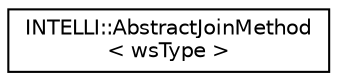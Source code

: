 digraph "Graphical Class Hierarchy"
{
 // LATEX_PDF_SIZE
  edge [fontname="Helvetica",fontsize="10",labelfontname="Helvetica",labelfontsize="10"];
  node [fontname="Helvetica",fontsize="10",shape=record];
  rankdir="LR";
  Node0 [label="INTELLI::AbstractJoinMethod\l\< wsType \>",height=0.2,width=0.4,color="black", fillcolor="white", style="filled",URL="$classINTELLI_1_1AbstractJoinMethod.html",tooltip=" "];
}
